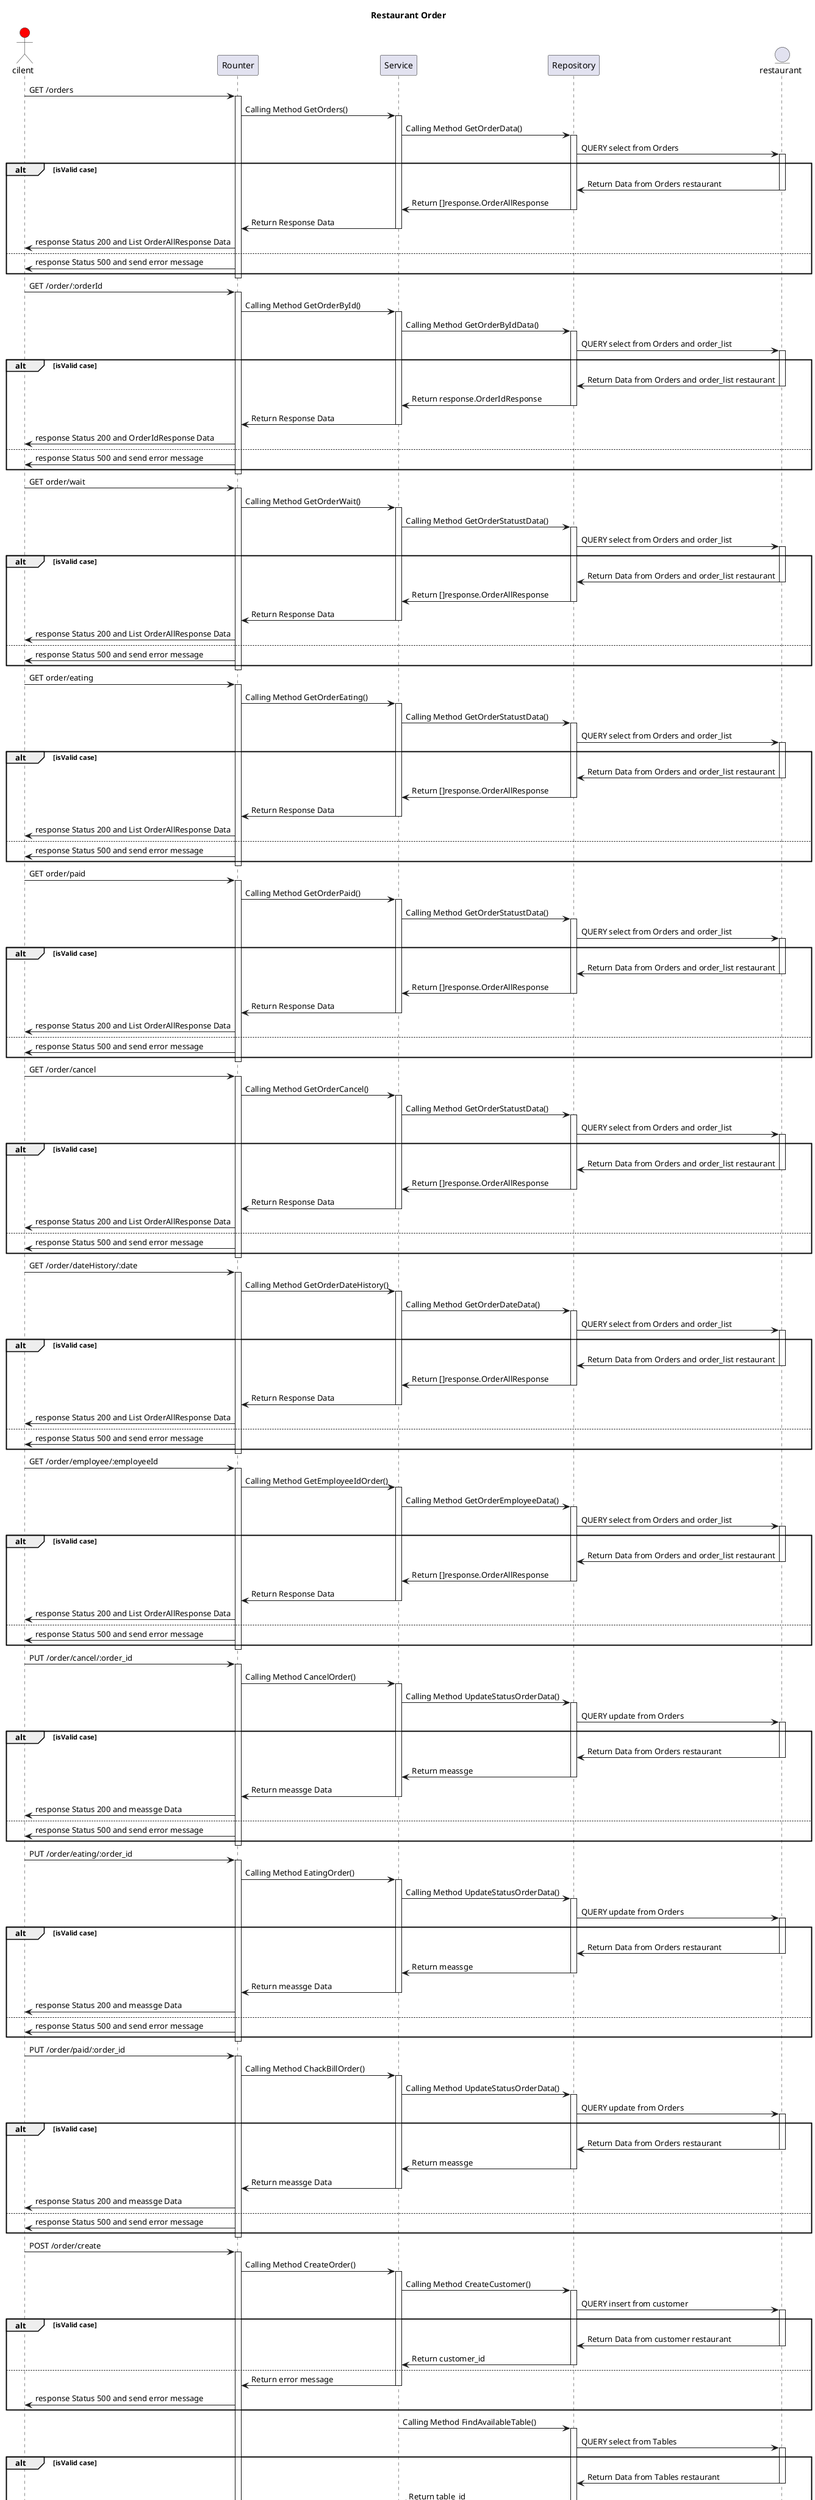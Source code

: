 @startuml

title Restaurant Order

actor cilent as c #Red
participant Rounter as r
participant Service as sv 
participant Repository as rp 
entity restaurant as rt 

c -> r : GET /orders
activate r 
    r -> sv : Calling Method GetOrders()
    activate sv
      sv -> rp : Calling Method GetOrderData()
      activate rp
        rp -> rt : QUERY select from Orders
        alt isValid case 
        activate rt
            rt -> rp : Return Data from Orders restaurant
        deactivate rt
        rp -> sv : Return []response.OrderAllResponse
    deactivate rp
    sv -> r :Return Response Data
    deactivate sv
    r -> c : response Status 200 and List OrderAllResponse Data
    else 
        r -> c : response Status 500 and send error message
    end 
deactivate r

c -> r : GET /order/:orderId
activate r 
    r -> sv : Calling Method GetOrderById()
    activate sv
      sv -> rp : Calling Method GetOrderByIdData()
      activate rp
        rp -> rt : QUERY select from Orders and order_list 
        alt isValid case 
        activate rt
            rt -> rp : Return Data from Orders and order_list restaurant
        deactivate rt
        rp -> sv : Return response.OrderIdResponse
    deactivate rp
    sv -> r :Return Response Data
    deactivate sv
    r -> c : response Status 200 and OrderIdResponse Data
    else 
        r -> c : response Status 500 and send error message
    end 
deactivate r

c -> r : GET order/wait
activate r 
    r -> sv : Calling Method GetOrderWait()
    activate sv
      sv -> rp : Calling Method GetOrderStatustData()
      activate rp
        rp -> rt : QUERY select from Orders and order_list 
        alt isValid case 
        activate rt
            rt -> rp : Return Data from Orders and order_list restaurant
        deactivate rt
        rp -> sv : Return []response.OrderAllResponse
    deactivate rp
    sv -> r :Return Response Data
    deactivate sv
    r -> c : response Status 200 and List OrderAllResponse Data
    else 
        r -> c : response Status 500 and send error message
    end 
deactivate r

c -> r : GET order/eating
activate r 
    r -> sv : Calling Method GetOrderEating()
    activate sv
      sv -> rp : Calling Method GetOrderStatustData()
      activate rp
        rp -> rt : QUERY select from Orders and order_list 
        alt isValid case 
        activate rt
            rt -> rp : Return Data from Orders and order_list restaurant
        deactivate rt
        rp -> sv : Return []response.OrderAllResponse
    deactivate rp
    sv -> r :Return Response Data
    deactivate sv
    r -> c : response Status 200 and List OrderAllResponse Data
    else 
        r -> c : response Status 500 and send error message
    end 
deactivate r

c -> r : GET order/paid
activate r 
    r -> sv : Calling Method GetOrderPaid()
    activate sv
      sv -> rp : Calling Method GetOrderStatustData()
      activate rp
        rp -> rt : QUERY select from Orders and order_list 
        alt isValid case 
        activate rt
            rt -> rp : Return Data from Orders and order_list restaurant
        deactivate rt
        rp -> sv : Return []response.OrderAllResponse
    deactivate rp
    sv -> r :Return Response Data
    deactivate sv
    r -> c : response Status 200 and List OrderAllResponse Data
    else 
        r -> c : response Status 500 and send error message
    end 
deactivate r

c -> r : GET /order/cancel
activate r 
    r -> sv : Calling Method GetOrderCancel()
    activate sv
      sv -> rp : Calling Method GetOrderStatustData()
      activate rp
        rp -> rt : QUERY select from Orders and order_list 
        alt isValid case 
        activate rt
            rt -> rp : Return Data from Orders and order_list restaurant
        deactivate rt
        rp -> sv : Return []response.OrderAllResponse
    deactivate rp
    sv -> r :Return Response Data
    deactivate sv
    r -> c : response Status 200 and List OrderAllResponse Data
    else 
        r -> c : response Status 500 and send error message
    end 
deactivate r

c -> r : GET /order/dateHistory/:date
activate r 
    r -> sv : Calling Method GetOrderDateHistory()
    activate sv
      sv -> rp : Calling Method GetOrderDateData()
      activate rp
        rp -> rt : QUERY select from Orders and order_list 
        alt isValid case 
        activate rt
            rt -> rp : Return Data from Orders and order_list restaurant
        deactivate rt
        rp -> sv : Return []response.OrderAllResponse
    deactivate rp
    sv -> r :Return Response Data
    deactivate sv
    r -> c : response Status 200 and List OrderAllResponse Data
    else 
        r -> c : response Status 500 and send error message
    end 
deactivate r

c -> r : GET /order/employee/:employeeId
activate r 
    r -> sv : Calling Method GetEmployeeIdOrder()
    activate sv
      sv -> rp : Calling Method GetOrderEmployeeData()
      activate rp
        rp -> rt : QUERY select from Orders and order_list 
        alt isValid case 
        activate rt
            rt -> rp : Return Data from Orders and order_list restaurant
        deactivate rt
        rp -> sv : Return []response.OrderAllResponse
    deactivate rp
    sv -> r :Return Response Data
    deactivate sv
    r -> c : response Status 200 and List OrderAllResponse Data
    else 
        r -> c : response Status 500 and send error message
    end 
deactivate r

c -> r : PUT /order/cancel/:order_id
activate r 
    r -> sv : Calling Method CancelOrder()
    activate sv
      sv -> rp : Calling Method UpdateStatusOrderData()
      activate rp
        rp -> rt : QUERY update from Orders 
        alt isValid case 
        activate rt
            rt -> rp : Return Data from Orders restaurant
        deactivate rt
        rp -> sv : Return meassge
    deactivate rp
    sv -> r :Return meassge Data
    deactivate sv
    r -> c : response Status 200 and meassge Data
    else 
        r -> c : response Status 500 and send error message
    end 
deactivate r

c -> r : PUT /order/eating/:order_id
activate r 
    r -> sv : Calling Method EatingOrder()
    activate sv
      sv -> rp : Calling Method UpdateStatusOrderData()
      activate rp
        rp -> rt : QUERY update from Orders 
        alt isValid case 
        activate rt
            rt -> rp : Return Data from Orders restaurant
        deactivate rt
        rp -> sv : Return meassge
    deactivate rp
    sv -> r :Return meassge Data
    deactivate sv
    r -> c : response Status 200 and meassge Data
    else 
        r -> c : response Status 500 and send error message
    end 
deactivate r

c -> r : PUT /order/paid/:order_id
activate r 
    r -> sv : Calling Method ChackBillOrder()
    activate sv
      sv -> rp : Calling Method UpdateStatusOrderData()
      activate rp
        rp -> rt : QUERY update from Orders 
        alt isValid case 
        activate rt
            rt -> rp : Return Data from Orders restaurant
        deactivate rt
        rp -> sv : Return meassge
    deactivate rp
    sv -> r :Return meassge Data
    deactivate sv
    r -> c : response Status 200 and meassge Data
    else 
        r -> c : response Status 500 and send error message
    end 
deactivate r

c -> r : POST /order/create
activate r 
    r -> sv : Calling Method CreateOrder()
    activate sv
      sv -> rp : Calling Method CreateCustomer()
      activate rp
        rp -> rt : QUERY insert from customer 
        alt isValid case 
        activate rt
            rt -> rp : Return Data from customer restaurant
        deactivate rt
        rp -> sv : Return customer_id
    deactivate rp
    
    else 
        sv -> r :Return error message
    deactivate sv
        r -> c : response Status 500 and send error message
    end 
    
        sv -> rp : Calling Method FindAvailableTable()
        activate rp
        rp -> rt : QUERY select from Tables
        alt isValid case 
        activate rt 
            rt -> rp : Return Data from Tables restaurant
        deactivate rt
        rp -> sv : Return table_id
        deactivate rp
else 
        sv -> r :Return Response Data
    deactivate sv
        r -> c : response Status 500 and send error message
    end
        sv -> rp :Calling Method FindEmployeeId()
        activate rp 
        rp -> rt : QUERY select from employee 
        alt isValid case 
        activate rt
            rt -> rp : Return Data from employee restaurant
        deactivate rt
        rp -> sv : Return employee_id
        deactivate rp
        else 
        sv -> r :Return Response Data
    deactivate sv
        r -> c : response Status 500 and send error message
    end
        sv -> rp : Calling Method CreateOrder()
        activate rp
        rp -> rt : QUERY insert Orders
        alt isValid case 
        activate rt 
            rt -> rp : Return message
        deactivate rt
        rp -> sv : Return message
        deactivate rp
    else 
        sv -> r :Return Response Data
    deactivate sv
        r -> c : response Status 500 and send error message
    end
        sv -> rp : Calling Method CreateOrderListItem()
        activate rp
        rp -> rt : QUERY insert order_list
        alt isValid case 
        activate rt 
            rt -> rp : Return message
        deactivate rt
        rp -> sv : Return message
        deactivate rp
    else 
        sv -> r :Return Response Data
    deactivate sv
        r -> c : response Status 500 and send error message
    end
        sv -> rp : Calling Method UpdateStatusCreateOrder()
        activate rp
        rp -> rt : QUERY UPDATE Tables 
        alt isValid case 
        activate rt 
            rt -> rp : Return message
        deactivate rt
        rp -> sv : Return message
        deactivate rp
        
    sv -> r :Return Response Data
    deactivate sv
    r -> c : response Status 200 and meassge Data
    else 
        r -> c : response Status 500 and send error message
    end
deactivate r